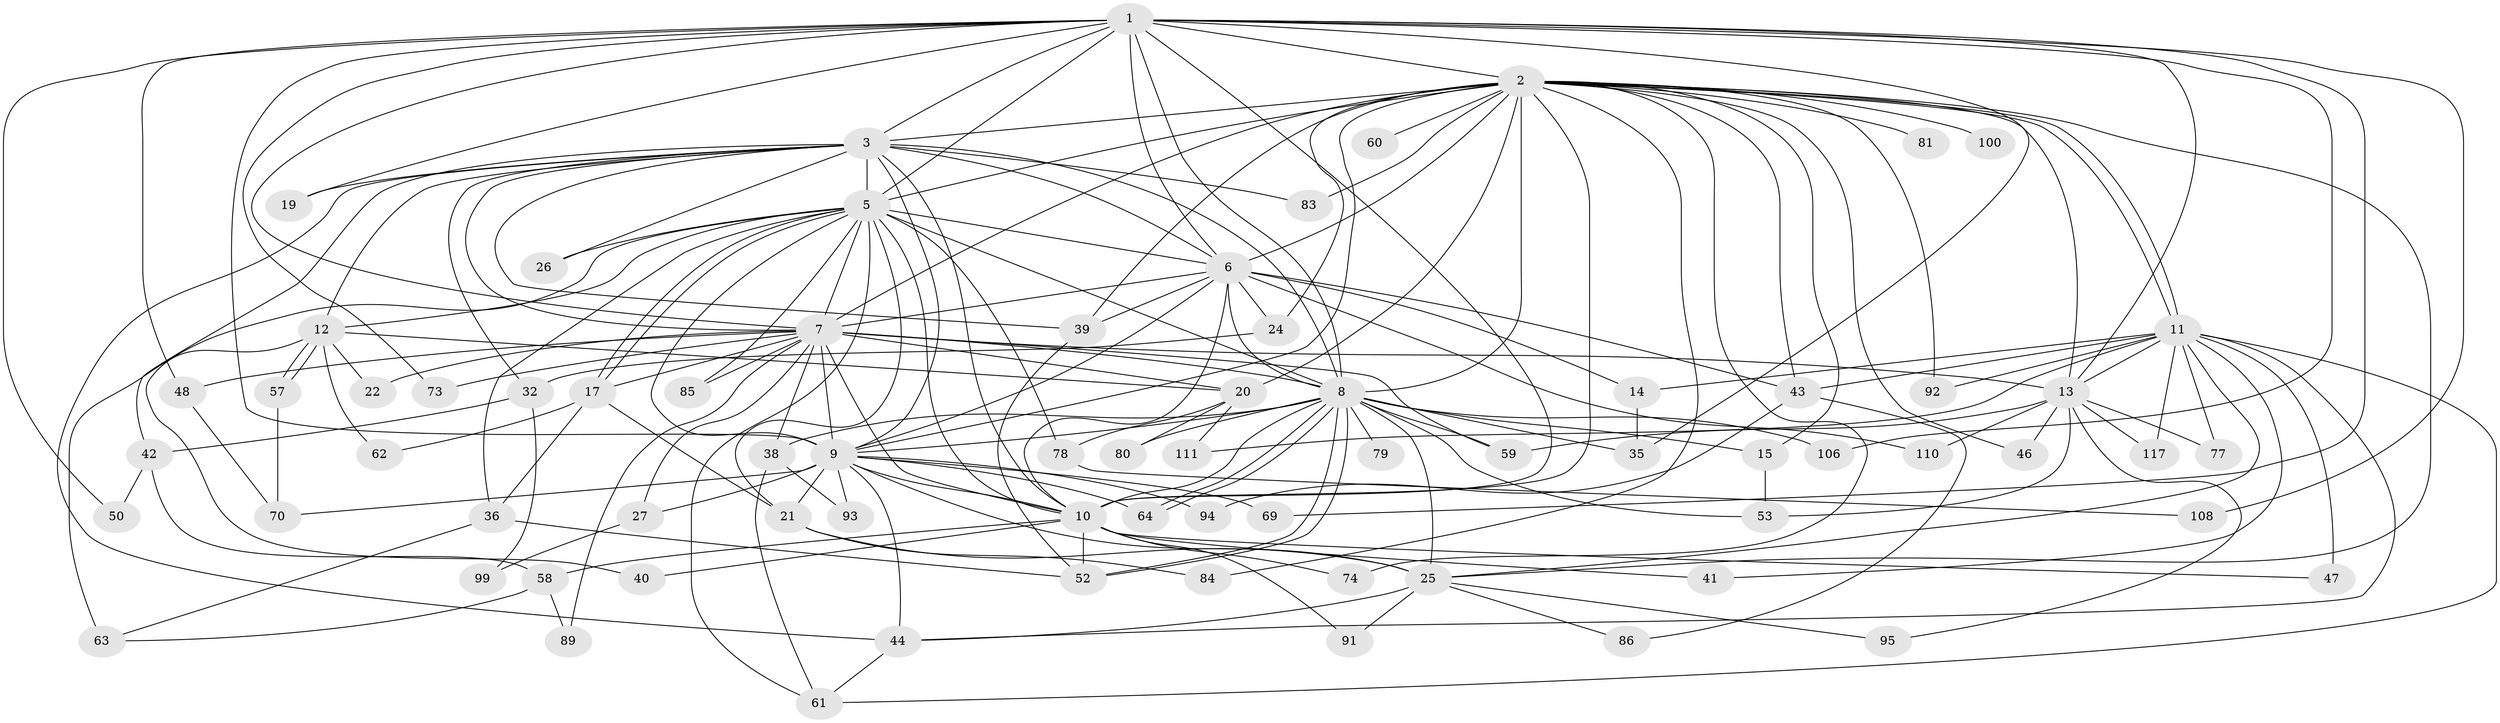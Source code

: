 // original degree distribution, {20: 0.00819672131147541, 26: 0.00819672131147541, 17: 0.00819672131147541, 18: 0.01639344262295082, 23: 0.00819672131147541, 19: 0.00819672131147541, 22: 0.00819672131147541, 24: 0.00819672131147541, 21: 0.00819672131147541, 15: 0.00819672131147541, 8: 0.00819672131147541, 12: 0.00819672131147541, 3: 0.20491803278688525, 6: 0.02459016393442623, 5: 0.02459016393442623, 2: 0.5245901639344263, 7: 0.00819672131147541, 4: 0.10655737704918032}
// Generated by graph-tools (version 1.1) at 2025/17/03/04/25 18:17:51]
// undirected, 73 vertices, 183 edges
graph export_dot {
graph [start="1"]
  node [color=gray90,style=filled];
  1;
  2 [super="+76+121+45+4+65+90+113"];
  3;
  5 [super="+33+82+71+29+31"];
  6;
  7 [super="+68+72+109+18"];
  8 [super="+51"];
  9 [super="+49"];
  10 [super="+75+16"];
  11;
  12;
  13;
  14;
  15;
  17;
  19;
  20;
  21;
  22;
  24;
  25 [super="+55+30+96"];
  26;
  27;
  32;
  35 [super="+107"];
  36;
  38;
  39;
  40;
  41;
  42;
  43 [super="+54"];
  44 [super="+56"];
  46 [super="+102"];
  47;
  48 [super="+118"];
  50;
  52 [super="+101+66"];
  53 [super="+112"];
  57;
  58;
  59;
  60;
  61 [super="+116+98"];
  62;
  63 [super="+87"];
  64 [super="+105"];
  69;
  70;
  73;
  74;
  77;
  78;
  79;
  80;
  81;
  83;
  84;
  85;
  86;
  89;
  91;
  92;
  93;
  94;
  95;
  99;
  100;
  106;
  108;
  110;
  111;
  117;
  1 -- 2 [weight=2];
  1 -- 3;
  1 -- 5 [weight=2];
  1 -- 6;
  1 -- 7;
  1 -- 8;
  1 -- 9;
  1 -- 10 [weight=2];
  1 -- 13;
  1 -- 19;
  1 -- 35;
  1 -- 48;
  1 -- 50;
  1 -- 69;
  1 -- 73;
  1 -- 106;
  1 -- 108;
  2 -- 3 [weight=2];
  2 -- 5 [weight=3];
  2 -- 6 [weight=4];
  2 -- 7 [weight=3];
  2 -- 8 [weight=3];
  2 -- 9 [weight=2];
  2 -- 10 [weight=4];
  2 -- 11 [weight=2];
  2 -- 11;
  2 -- 15;
  2 -- 43 [weight=2];
  2 -- 46 [weight=2];
  2 -- 60 [weight=2];
  2 -- 84;
  2 -- 20 [weight=2];
  2 -- 83;
  2 -- 92;
  2 -- 13;
  2 -- 81 [weight=2];
  2 -- 24;
  2 -- 25;
  2 -- 100 [weight=2];
  2 -- 39;
  2 -- 74;
  3 -- 5;
  3 -- 6;
  3 -- 7;
  3 -- 8;
  3 -- 9;
  3 -- 10;
  3 -- 12;
  3 -- 19;
  3 -- 26;
  3 -- 32;
  3 -- 39;
  3 -- 42;
  3 -- 44;
  3 -- 83;
  5 -- 6 [weight=2];
  5 -- 7;
  5 -- 8;
  5 -- 9 [weight=3];
  5 -- 10;
  5 -- 12;
  5 -- 17;
  5 -- 17;
  5 -- 26;
  5 -- 36;
  5 -- 61;
  5 -- 63;
  5 -- 78;
  5 -- 21;
  5 -- 85;
  6 -- 7 [weight=2];
  6 -- 8 [weight=2];
  6 -- 9;
  6 -- 10;
  6 -- 14;
  6 -- 24;
  6 -- 39;
  6 -- 110;
  6 -- 43;
  7 -- 8;
  7 -- 9 [weight=3];
  7 -- 10;
  7 -- 20;
  7 -- 27 [weight=2];
  7 -- 38;
  7 -- 48;
  7 -- 73;
  7 -- 85;
  7 -- 59;
  7 -- 17;
  7 -- 22;
  7 -- 89;
  7 -- 13;
  8 -- 9;
  8 -- 10;
  8 -- 15;
  8 -- 25;
  8 -- 38;
  8 -- 52;
  8 -- 52;
  8 -- 53;
  8 -- 59;
  8 -- 64;
  8 -- 64;
  8 -- 79 [weight=2];
  8 -- 80;
  8 -- 106;
  8 -- 35;
  9 -- 10;
  9 -- 21;
  9 -- 25;
  9 -- 27;
  9 -- 69;
  9 -- 70;
  9 -- 93;
  9 -- 94;
  9 -- 64;
  9 -- 44;
  10 -- 40;
  10 -- 41;
  10 -- 47;
  10 -- 58;
  10 -- 91;
  10 -- 74;
  10 -- 52;
  11 -- 13;
  11 -- 14;
  11 -- 41;
  11 -- 43;
  11 -- 44;
  11 -- 47;
  11 -- 77;
  11 -- 92;
  11 -- 111;
  11 -- 117;
  11 -- 25;
  11 -- 61;
  12 -- 20;
  12 -- 22;
  12 -- 40;
  12 -- 57;
  12 -- 57;
  12 -- 62;
  13 -- 46 [weight=2];
  13 -- 59;
  13 -- 77;
  13 -- 95;
  13 -- 110;
  13 -- 117;
  13 -- 53;
  14 -- 35;
  15 -- 53;
  17 -- 21;
  17 -- 36;
  17 -- 62;
  20 -- 78;
  20 -- 80;
  20 -- 111;
  21 -- 84;
  21 -- 25;
  24 -- 32;
  25 -- 91;
  25 -- 44;
  25 -- 86;
  25 -- 95;
  27 -- 99;
  32 -- 42;
  32 -- 99;
  36 -- 63;
  36 -- 52;
  38 -- 61;
  38 -- 93;
  39 -- 52;
  42 -- 50;
  42 -- 58;
  43 -- 86;
  43 -- 94;
  44 -- 61;
  48 -- 70;
  57 -- 70;
  58 -- 89;
  58 -- 63;
  78 -- 108;
}
